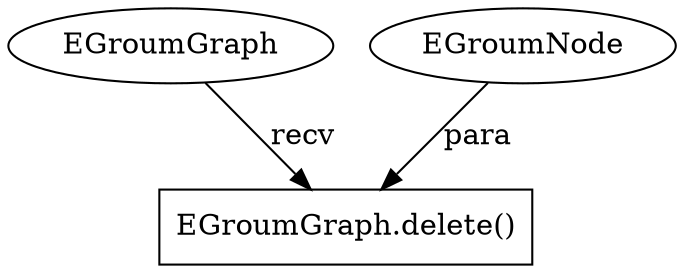 digraph "10624" {
1 [label="EGroumGraph.delete()" shape=box]
2 [label="EGroumGraph" shape=ellipse]
3 [label="EGroumNode" shape=ellipse]
2 -> 1 [label="recv"];
3 -> 1 [label="para"];
}